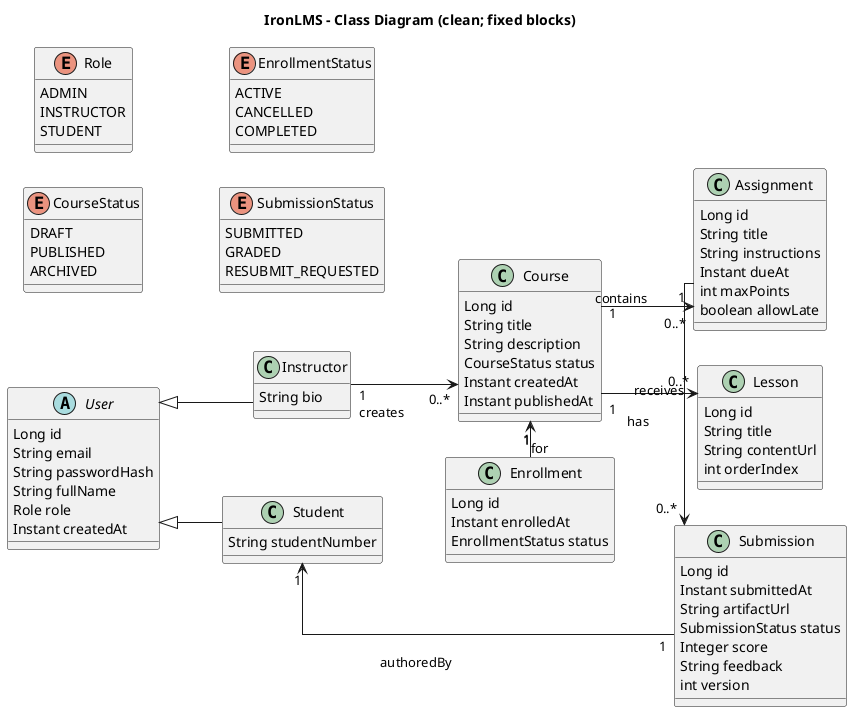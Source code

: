 @startuml
title IronLMS - Class Diagram (clean; fixed blocks)

skinparam classAttributeIconSize 0
skinparam shadowing false
skinparam linetype ortho
left to right direction

' ===== Classes (multi-line blocks only) =====
abstract class User {
  Long id
  String email
  String passwordHash
  String fullName
  Role role
  Instant createdAt
}

class Student {
  String studentNumber
}

class Instructor {
  String bio
}

class Course {
  Long id
  String title
  String description
  CourseStatus status
  Instant createdAt
  Instant publishedAt
}

class Lesson {
  Long id
  String title
  String contentUrl
  int orderIndex
}

class Assignment {
  Long id
  String title
  String instructions
  Instant dueAt
  int maxPoints
  boolean allowLate
}

class Enrollment {
  Long id
  Instant enrolledAt
  EnrollmentStatus status
}

class Submission {
  Long id
  Instant submittedAt
  String artifactUrl
  SubmissionStatus status
  Integer score
  String feedback
  int version
}

enum Role {
  ADMIN
  INSTRUCTOR
  STUDENT
}
enum CourseStatus {
  DRAFT
  PUBLISHED
  ARCHIVED
}
enum EnrollmentStatus {
  ACTIVE
  CANCELLED
  COMPLETED
}
enum SubmissionStatus {
  SUBMITTED
  GRADED
  RESUBMIT_REQUESTED
}

' ===== Inheritance =====
User <|-- Student
User <|-- Instructor

' ===== Relationships =====
Instructor "1" -down-> "0..*" Course : \ncreates
Course     "1" -down-> "0..*" Lesson : \nhas
Course     "1" -down-> "0..*" Assignment : \ncontains
Assignment "1" -right-> "0..*" Submission : receives
Submission "1" -left->  "1"   Student : \nauthoredBy
Enrollment "1" -left->  "1"   Course  : \nfor


@enduml
